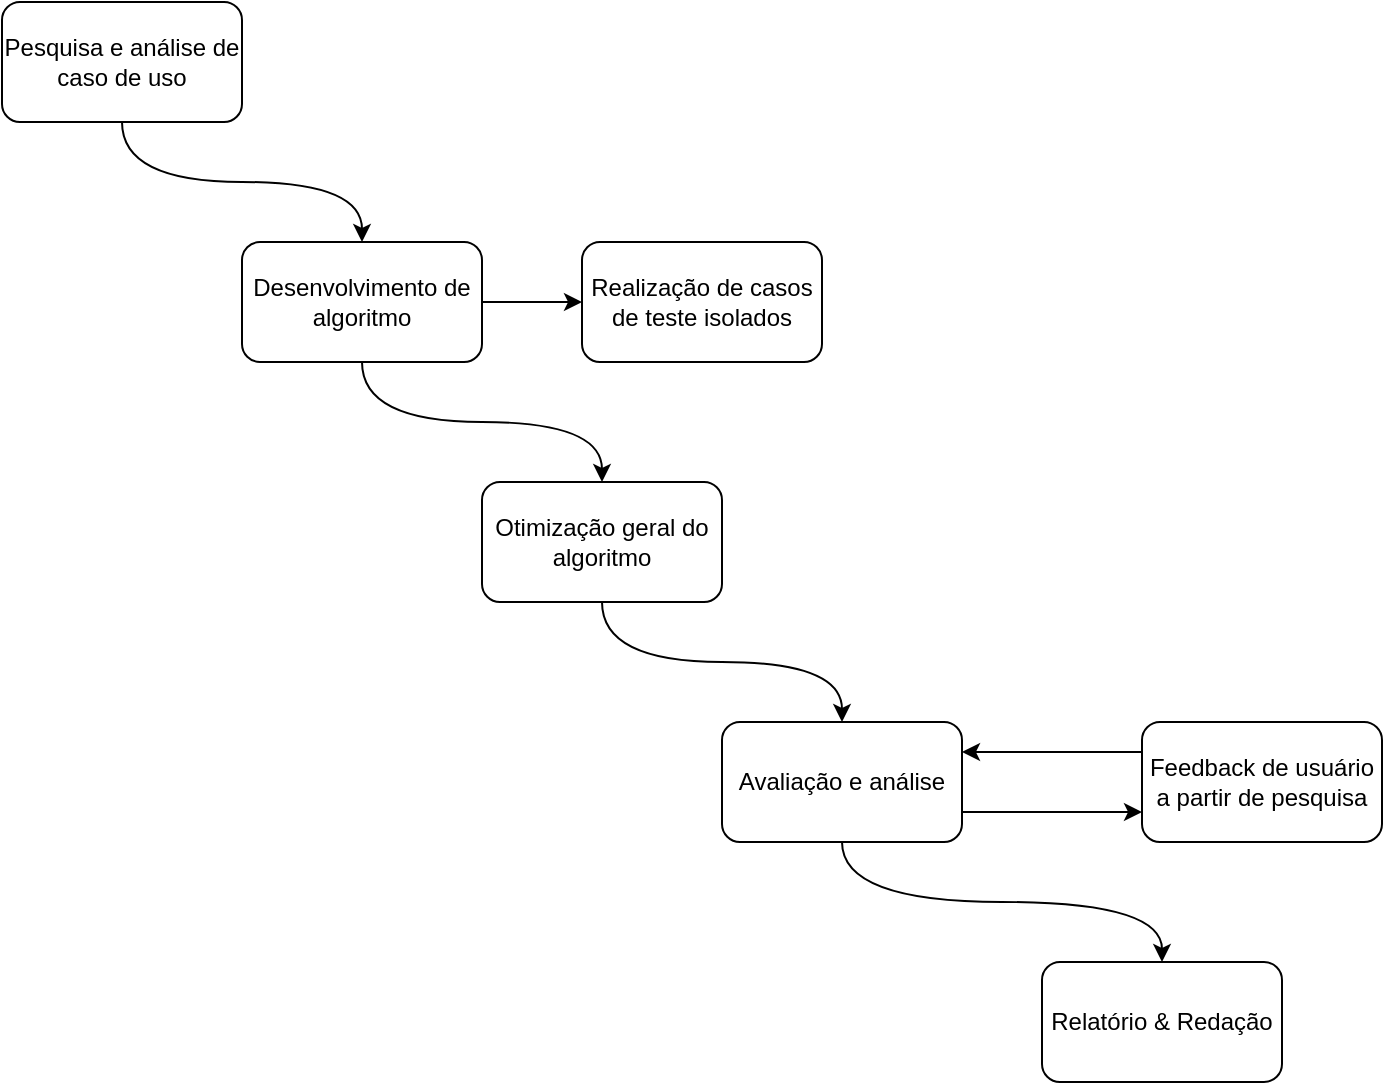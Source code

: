 <mxfile version="24.6.1" type="device">
  <diagram id="C5RBs43oDa-KdzZeNtuy" name="Page-1">
    <mxGraphModel dx="1185" dy="683" grid="1" gridSize="10" guides="1" tooltips="1" connect="1" arrows="1" fold="1" page="1" pageScale="1" pageWidth="827" pageHeight="1169" math="0" shadow="0">
      <root>
        <mxCell id="WIyWlLk6GJQsqaUBKTNV-0" />
        <mxCell id="WIyWlLk6GJQsqaUBKTNV-1" parent="WIyWlLk6GJQsqaUBKTNV-0" />
        <mxCell id="fMja18CQP4i2qgBpl6_D-10" style="edgeStyle=orthogonalEdgeStyle;shape=connector;curved=1;rounded=0;orthogonalLoop=1;jettySize=auto;html=1;exitX=0.5;exitY=1;exitDx=0;exitDy=0;entryX=0.5;entryY=0;entryDx=0;entryDy=0;strokeColor=default;align=center;verticalAlign=middle;fontFamily=Helvetica;fontSize=11;fontColor=default;labelBackgroundColor=default;endArrow=classic;" edge="1" parent="WIyWlLk6GJQsqaUBKTNV-1" source="fMja18CQP4i2qgBpl6_D-0" target="fMja18CQP4i2qgBpl6_D-1">
          <mxGeometry relative="1" as="geometry" />
        </mxCell>
        <mxCell id="fMja18CQP4i2qgBpl6_D-0" value="Pesquisa e análise de caso de uso" style="rounded=1;whiteSpace=wrap;html=1;" vertex="1" parent="WIyWlLk6GJQsqaUBKTNV-1">
          <mxGeometry x="80" y="40" width="120" height="60" as="geometry" />
        </mxCell>
        <mxCell id="fMja18CQP4i2qgBpl6_D-11" style="edgeStyle=orthogonalEdgeStyle;shape=connector;curved=1;rounded=0;orthogonalLoop=1;jettySize=auto;html=1;exitX=0.5;exitY=1;exitDx=0;exitDy=0;entryX=0.5;entryY=0;entryDx=0;entryDy=0;strokeColor=default;align=center;verticalAlign=middle;fontFamily=Helvetica;fontSize=11;fontColor=default;labelBackgroundColor=default;endArrow=classic;" edge="1" parent="WIyWlLk6GJQsqaUBKTNV-1" source="fMja18CQP4i2qgBpl6_D-1" target="fMja18CQP4i2qgBpl6_D-2">
          <mxGeometry relative="1" as="geometry" />
        </mxCell>
        <mxCell id="fMja18CQP4i2qgBpl6_D-24" style="edgeStyle=orthogonalEdgeStyle;shape=connector;curved=1;rounded=0;orthogonalLoop=1;jettySize=auto;html=1;exitX=1;exitY=0.5;exitDx=0;exitDy=0;entryX=0;entryY=0.5;entryDx=0;entryDy=0;strokeColor=default;align=center;verticalAlign=middle;fontFamily=Helvetica;fontSize=11;fontColor=default;labelBackgroundColor=default;endArrow=classic;" edge="1" parent="WIyWlLk6GJQsqaUBKTNV-1" source="fMja18CQP4i2qgBpl6_D-1" target="fMja18CQP4i2qgBpl6_D-20">
          <mxGeometry relative="1" as="geometry" />
        </mxCell>
        <mxCell id="fMja18CQP4i2qgBpl6_D-1" value="Desenvolvimento de algoritmo" style="rounded=1;whiteSpace=wrap;html=1;" vertex="1" parent="WIyWlLk6GJQsqaUBKTNV-1">
          <mxGeometry x="200" y="160" width="120" height="60" as="geometry" />
        </mxCell>
        <mxCell id="fMja18CQP4i2qgBpl6_D-12" style="edgeStyle=orthogonalEdgeStyle;shape=connector;curved=1;rounded=0;orthogonalLoop=1;jettySize=auto;html=1;exitX=0.5;exitY=1;exitDx=0;exitDy=0;entryX=0.5;entryY=0;entryDx=0;entryDy=0;strokeColor=default;align=center;verticalAlign=middle;fontFamily=Helvetica;fontSize=11;fontColor=default;labelBackgroundColor=default;endArrow=classic;" edge="1" parent="WIyWlLk6GJQsqaUBKTNV-1" source="fMja18CQP4i2qgBpl6_D-2" target="fMja18CQP4i2qgBpl6_D-3">
          <mxGeometry relative="1" as="geometry" />
        </mxCell>
        <mxCell id="fMja18CQP4i2qgBpl6_D-2" value="Otimização geral do algoritmo" style="rounded=1;whiteSpace=wrap;html=1;" vertex="1" parent="WIyWlLk6GJQsqaUBKTNV-1">
          <mxGeometry x="320" y="280" width="120" height="60" as="geometry" />
        </mxCell>
        <mxCell id="fMja18CQP4i2qgBpl6_D-13" style="edgeStyle=orthogonalEdgeStyle;shape=connector;curved=1;rounded=0;orthogonalLoop=1;jettySize=auto;html=1;exitX=0.5;exitY=1;exitDx=0;exitDy=0;entryX=0.5;entryY=0;entryDx=0;entryDy=0;strokeColor=default;align=center;verticalAlign=middle;fontFamily=Helvetica;fontSize=11;fontColor=default;labelBackgroundColor=default;endArrow=classic;" edge="1" parent="WIyWlLk6GJQsqaUBKTNV-1" source="fMja18CQP4i2qgBpl6_D-3" target="fMja18CQP4i2qgBpl6_D-4">
          <mxGeometry relative="1" as="geometry" />
        </mxCell>
        <mxCell id="fMja18CQP4i2qgBpl6_D-14" style="edgeStyle=orthogonalEdgeStyle;shape=connector;curved=1;rounded=0;orthogonalLoop=1;jettySize=auto;html=1;exitX=1;exitY=0.75;exitDx=0;exitDy=0;strokeColor=default;align=center;verticalAlign=middle;fontFamily=Helvetica;fontSize=11;fontColor=default;labelBackgroundColor=default;endArrow=classic;entryX=0;entryY=0.75;entryDx=0;entryDy=0;" edge="1" parent="WIyWlLk6GJQsqaUBKTNV-1" source="fMja18CQP4i2qgBpl6_D-3" target="fMja18CQP4i2qgBpl6_D-15">
          <mxGeometry relative="1" as="geometry">
            <mxPoint x="630" y="445" as="targetPoint" />
          </mxGeometry>
        </mxCell>
        <mxCell id="fMja18CQP4i2qgBpl6_D-3" value="Avaliação e análise" style="rounded=1;whiteSpace=wrap;html=1;" vertex="1" parent="WIyWlLk6GJQsqaUBKTNV-1">
          <mxGeometry x="440" y="400" width="120" height="60" as="geometry" />
        </mxCell>
        <mxCell id="fMja18CQP4i2qgBpl6_D-4" value="Relatório &amp;amp; Redação" style="rounded=1;whiteSpace=wrap;html=1;" vertex="1" parent="WIyWlLk6GJQsqaUBKTNV-1">
          <mxGeometry x="600" y="520" width="120" height="60" as="geometry" />
        </mxCell>
        <mxCell id="fMja18CQP4i2qgBpl6_D-16" style="edgeStyle=orthogonalEdgeStyle;shape=connector;curved=1;rounded=0;orthogonalLoop=1;jettySize=auto;html=1;exitX=0;exitY=0.25;exitDx=0;exitDy=0;entryX=1;entryY=0.25;entryDx=0;entryDy=0;strokeColor=default;align=center;verticalAlign=middle;fontFamily=Helvetica;fontSize=11;fontColor=default;labelBackgroundColor=default;endArrow=classic;" edge="1" parent="WIyWlLk6GJQsqaUBKTNV-1" source="fMja18CQP4i2qgBpl6_D-15" target="fMja18CQP4i2qgBpl6_D-3">
          <mxGeometry relative="1" as="geometry" />
        </mxCell>
        <mxCell id="fMja18CQP4i2qgBpl6_D-15" value="Feedback de usuário a partir de pesquisa" style="rounded=1;whiteSpace=wrap;html=1;" vertex="1" parent="WIyWlLk6GJQsqaUBKTNV-1">
          <mxGeometry x="650" y="400" width="120" height="60" as="geometry" />
        </mxCell>
        <mxCell id="fMja18CQP4i2qgBpl6_D-20" value="Realização de casos de teste isolados" style="rounded=1;whiteSpace=wrap;html=1;" vertex="1" parent="WIyWlLk6GJQsqaUBKTNV-1">
          <mxGeometry x="370" y="160" width="120" height="60" as="geometry" />
        </mxCell>
      </root>
    </mxGraphModel>
  </diagram>
</mxfile>
